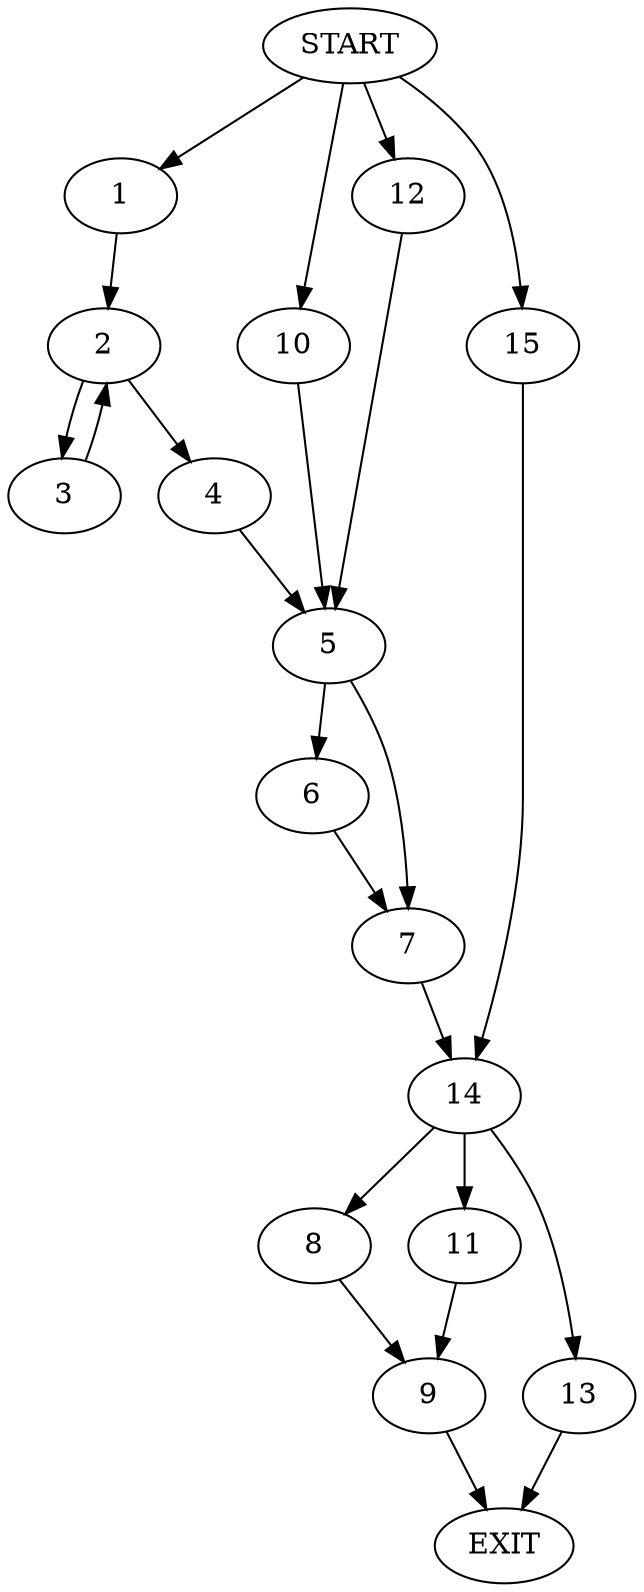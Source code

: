 digraph {
0 [label="START"]
16 [label="EXIT"]
0 -> 1
1 -> 2
2 -> 3
2 -> 4
4 -> 5
3 -> 2
5 -> 6
5 -> 7
8 -> 9
9 -> 16
0 -> 10
10 -> 5
11 -> 9
0 -> 12
12 -> 5
13 -> 16
7 -> 14
6 -> 7
14 -> 13
14 -> 8
14 -> 11
0 -> 15
15 -> 14
}
